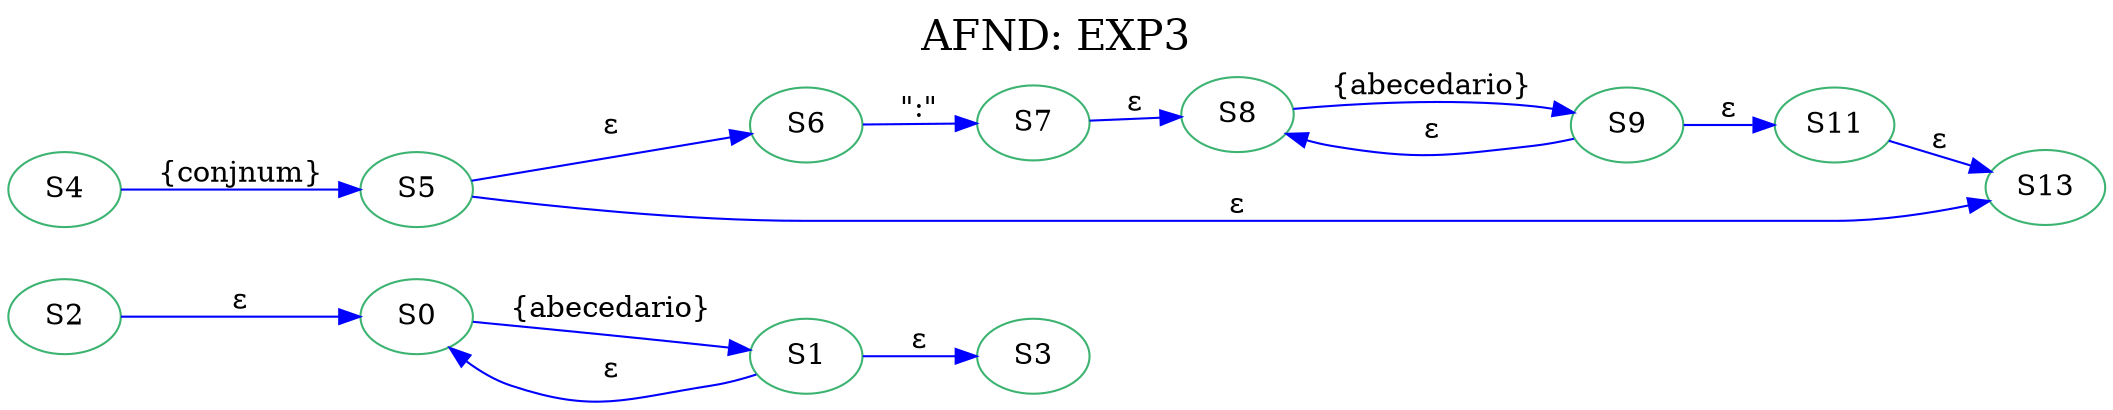digraph AFD { 
graph [label="AFND: EXP3", labelloc=t, fontsize=20];
rankdir=LR;
edge [color=blue];
node [color = mediumseagreen];
"S0"[ label=S0 ]
"S1"[ label=S1 ]
"S2"[ label=S2 ]
"S3"[ label=S3 ]
"S4"[ label=S4 ]
"S5"[ label=S5 ]
"S6"[ label=S6 ]
"S7"[ label=S7 ]
"S8"[ label=S8 ]
"S9"[ label=S9 ]
"S11"[ label=S11 ]
"S0"->"S1"[label="{abecedario}" ];
"S2"->"S0"[label="ε" ];
"S0"->"S1"[label="ε" ,dir=back];
"S1"->"S3"[label="ε" ];
"S4"->"S5"[label="{conjnum}" ];
"S6"->"S7"[label="\":\"" ];
"S8"->"S9"[label="{abecedario}" ];
"S7"->"S8"[label="ε" ];
"S8"->"S9"[label="ε" ,dir=back];
"S9"->"S11"[label="ε" ];
"S5"->"S6"[label="ε" ];
"S5"->"S13"[label="ε" ];
"S11"->"S13"[label="ε" ];

}